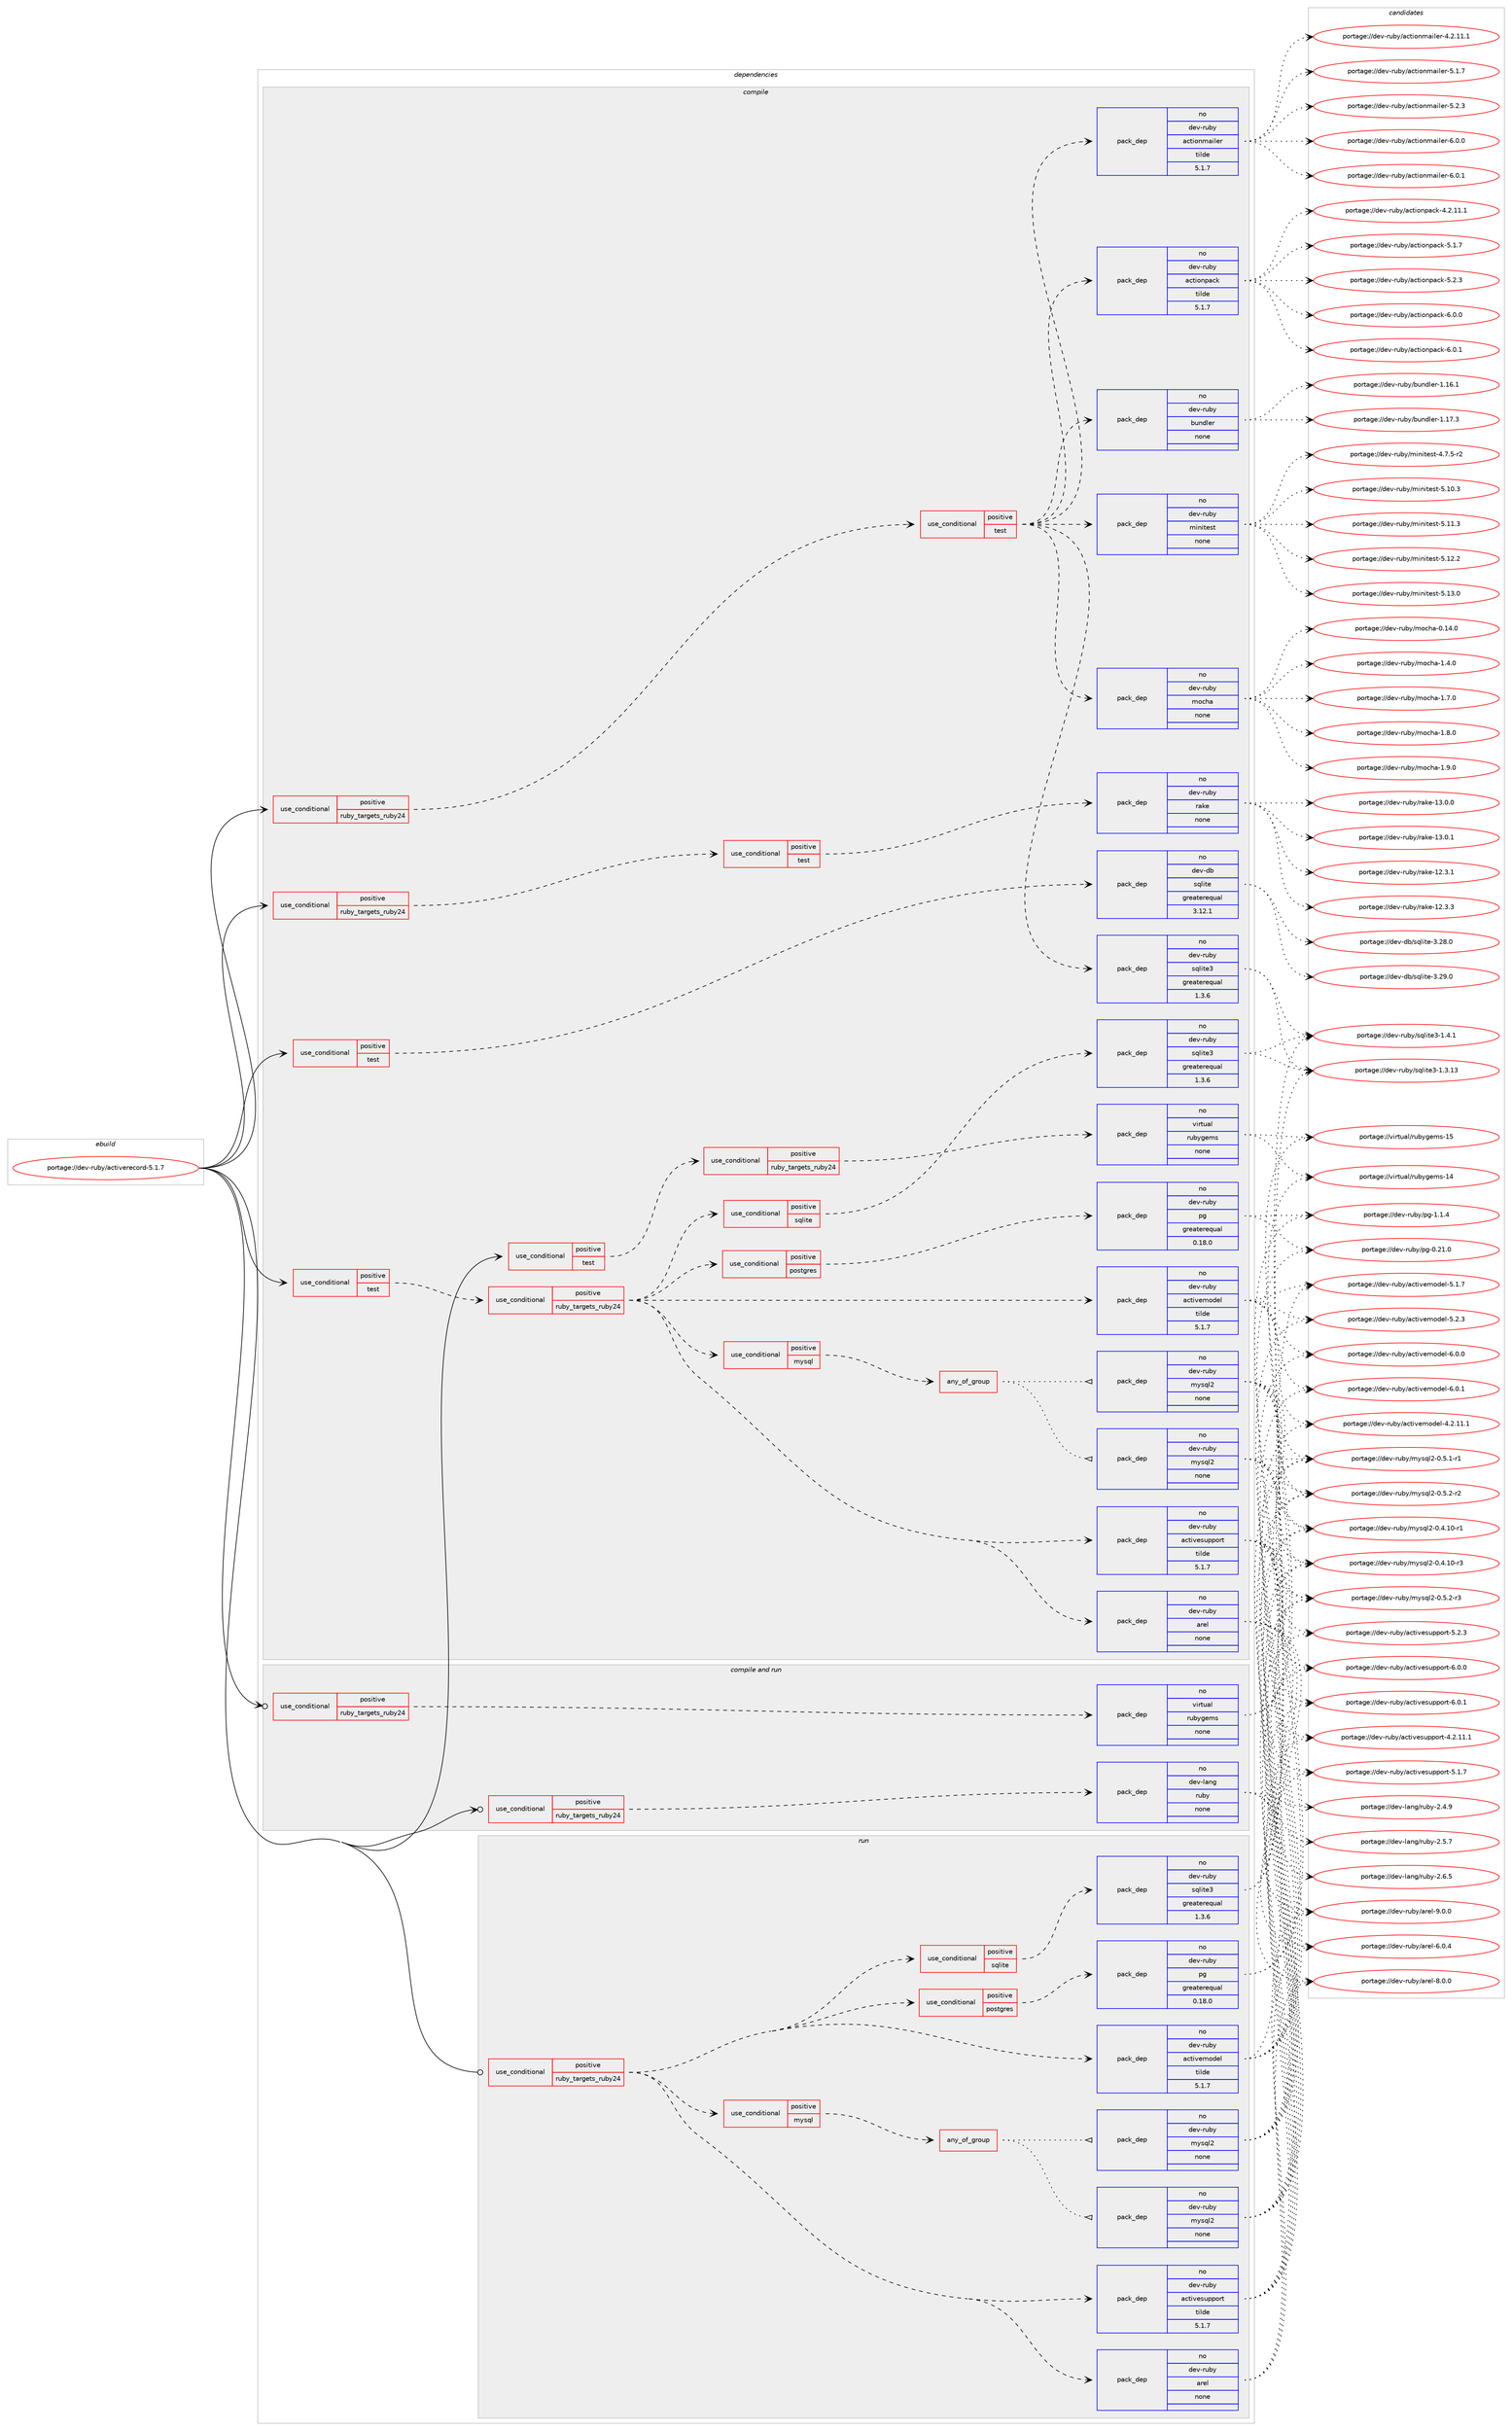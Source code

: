 digraph prolog {

# *************
# Graph options
# *************

newrank=true;
concentrate=true;
compound=true;
graph [rankdir=LR,fontname=Helvetica,fontsize=10,ranksep=1.5];#, ranksep=2.5, nodesep=0.2];
edge  [arrowhead=vee];
node  [fontname=Helvetica,fontsize=10];

# **********
# The ebuild
# **********

subgraph cluster_leftcol {
color=gray;
label=<<i>ebuild</i>>;
id [label="portage://dev-ruby/activerecord-5.1.7", color=red, width=4, href="../dev-ruby/activerecord-5.1.7.svg"];
}

# ****************
# The dependencies
# ****************

subgraph cluster_midcol {
color=gray;
label=<<i>dependencies</i>>;
subgraph cluster_compile {
fillcolor="#eeeeee";
style=filled;
label=<<i>compile</i>>;
subgraph cond46570 {
dependency210130 [label=<<TABLE BORDER="0" CELLBORDER="1" CELLSPACING="0" CELLPADDING="4"><TR><TD ROWSPAN="3" CELLPADDING="10">use_conditional</TD></TR><TR><TD>positive</TD></TR><TR><TD>ruby_targets_ruby24</TD></TR></TABLE>>, shape=none, color=red];
subgraph cond46571 {
dependency210131 [label=<<TABLE BORDER="0" CELLBORDER="1" CELLSPACING="0" CELLPADDING="4"><TR><TD ROWSPAN="3" CELLPADDING="10">use_conditional</TD></TR><TR><TD>positive</TD></TR><TR><TD>test</TD></TR></TABLE>>, shape=none, color=red];
subgraph pack160120 {
dependency210132 [label=<<TABLE BORDER="0" CELLBORDER="1" CELLSPACING="0" CELLPADDING="4" WIDTH="220"><TR><TD ROWSPAN="6" CELLPADDING="30">pack_dep</TD></TR><TR><TD WIDTH="110">no</TD></TR><TR><TD>dev-ruby</TD></TR><TR><TD>bundler</TD></TR><TR><TD>none</TD></TR><TR><TD></TD></TR></TABLE>>, shape=none, color=blue];
}
dependency210131:e -> dependency210132:w [weight=20,style="dashed",arrowhead="vee"];
subgraph pack160121 {
dependency210133 [label=<<TABLE BORDER="0" CELLBORDER="1" CELLSPACING="0" CELLPADDING="4" WIDTH="220"><TR><TD ROWSPAN="6" CELLPADDING="30">pack_dep</TD></TR><TR><TD WIDTH="110">no</TD></TR><TR><TD>dev-ruby</TD></TR><TR><TD>actionpack</TD></TR><TR><TD>tilde</TD></TR><TR><TD>5.1.7</TD></TR></TABLE>>, shape=none, color=blue];
}
dependency210131:e -> dependency210133:w [weight=20,style="dashed",arrowhead="vee"];
subgraph pack160122 {
dependency210134 [label=<<TABLE BORDER="0" CELLBORDER="1" CELLSPACING="0" CELLPADDING="4" WIDTH="220"><TR><TD ROWSPAN="6" CELLPADDING="30">pack_dep</TD></TR><TR><TD WIDTH="110">no</TD></TR><TR><TD>dev-ruby</TD></TR><TR><TD>actionmailer</TD></TR><TR><TD>tilde</TD></TR><TR><TD>5.1.7</TD></TR></TABLE>>, shape=none, color=blue];
}
dependency210131:e -> dependency210134:w [weight=20,style="dashed",arrowhead="vee"];
subgraph pack160123 {
dependency210135 [label=<<TABLE BORDER="0" CELLBORDER="1" CELLSPACING="0" CELLPADDING="4" WIDTH="220"><TR><TD ROWSPAN="6" CELLPADDING="30">pack_dep</TD></TR><TR><TD WIDTH="110">no</TD></TR><TR><TD>dev-ruby</TD></TR><TR><TD>sqlite3</TD></TR><TR><TD>greaterequal</TD></TR><TR><TD>1.3.6</TD></TR></TABLE>>, shape=none, color=blue];
}
dependency210131:e -> dependency210135:w [weight=20,style="dashed",arrowhead="vee"];
subgraph pack160124 {
dependency210136 [label=<<TABLE BORDER="0" CELLBORDER="1" CELLSPACING="0" CELLPADDING="4" WIDTH="220"><TR><TD ROWSPAN="6" CELLPADDING="30">pack_dep</TD></TR><TR><TD WIDTH="110">no</TD></TR><TR><TD>dev-ruby</TD></TR><TR><TD>mocha</TD></TR><TR><TD>none</TD></TR><TR><TD></TD></TR></TABLE>>, shape=none, color=blue];
}
dependency210131:e -> dependency210136:w [weight=20,style="dashed",arrowhead="vee"];
subgraph pack160125 {
dependency210137 [label=<<TABLE BORDER="0" CELLBORDER="1" CELLSPACING="0" CELLPADDING="4" WIDTH="220"><TR><TD ROWSPAN="6" CELLPADDING="30">pack_dep</TD></TR><TR><TD WIDTH="110">no</TD></TR><TR><TD>dev-ruby</TD></TR><TR><TD>minitest</TD></TR><TR><TD>none</TD></TR><TR><TD></TD></TR></TABLE>>, shape=none, color=blue];
}
dependency210131:e -> dependency210137:w [weight=20,style="dashed",arrowhead="vee"];
}
dependency210130:e -> dependency210131:w [weight=20,style="dashed",arrowhead="vee"];
}
id:e -> dependency210130:w [weight=20,style="solid",arrowhead="vee"];
subgraph cond46572 {
dependency210138 [label=<<TABLE BORDER="0" CELLBORDER="1" CELLSPACING="0" CELLPADDING="4"><TR><TD ROWSPAN="3" CELLPADDING="10">use_conditional</TD></TR><TR><TD>positive</TD></TR><TR><TD>ruby_targets_ruby24</TD></TR></TABLE>>, shape=none, color=red];
subgraph cond46573 {
dependency210139 [label=<<TABLE BORDER="0" CELLBORDER="1" CELLSPACING="0" CELLPADDING="4"><TR><TD ROWSPAN="3" CELLPADDING="10">use_conditional</TD></TR><TR><TD>positive</TD></TR><TR><TD>test</TD></TR></TABLE>>, shape=none, color=red];
subgraph pack160126 {
dependency210140 [label=<<TABLE BORDER="0" CELLBORDER="1" CELLSPACING="0" CELLPADDING="4" WIDTH="220"><TR><TD ROWSPAN="6" CELLPADDING="30">pack_dep</TD></TR><TR><TD WIDTH="110">no</TD></TR><TR><TD>dev-ruby</TD></TR><TR><TD>rake</TD></TR><TR><TD>none</TD></TR><TR><TD></TD></TR></TABLE>>, shape=none, color=blue];
}
dependency210139:e -> dependency210140:w [weight=20,style="dashed",arrowhead="vee"];
}
dependency210138:e -> dependency210139:w [weight=20,style="dashed",arrowhead="vee"];
}
id:e -> dependency210138:w [weight=20,style="solid",arrowhead="vee"];
subgraph cond46574 {
dependency210141 [label=<<TABLE BORDER="0" CELLBORDER="1" CELLSPACING="0" CELLPADDING="4"><TR><TD ROWSPAN="3" CELLPADDING="10">use_conditional</TD></TR><TR><TD>positive</TD></TR><TR><TD>test</TD></TR></TABLE>>, shape=none, color=red];
subgraph cond46575 {
dependency210142 [label=<<TABLE BORDER="0" CELLBORDER="1" CELLSPACING="0" CELLPADDING="4"><TR><TD ROWSPAN="3" CELLPADDING="10">use_conditional</TD></TR><TR><TD>positive</TD></TR><TR><TD>ruby_targets_ruby24</TD></TR></TABLE>>, shape=none, color=red];
subgraph pack160127 {
dependency210143 [label=<<TABLE BORDER="0" CELLBORDER="1" CELLSPACING="0" CELLPADDING="4" WIDTH="220"><TR><TD ROWSPAN="6" CELLPADDING="30">pack_dep</TD></TR><TR><TD WIDTH="110">no</TD></TR><TR><TD>dev-ruby</TD></TR><TR><TD>activesupport</TD></TR><TR><TD>tilde</TD></TR><TR><TD>5.1.7</TD></TR></TABLE>>, shape=none, color=blue];
}
dependency210142:e -> dependency210143:w [weight=20,style="dashed",arrowhead="vee"];
subgraph pack160128 {
dependency210144 [label=<<TABLE BORDER="0" CELLBORDER="1" CELLSPACING="0" CELLPADDING="4" WIDTH="220"><TR><TD ROWSPAN="6" CELLPADDING="30">pack_dep</TD></TR><TR><TD WIDTH="110">no</TD></TR><TR><TD>dev-ruby</TD></TR><TR><TD>activemodel</TD></TR><TR><TD>tilde</TD></TR><TR><TD>5.1.7</TD></TR></TABLE>>, shape=none, color=blue];
}
dependency210142:e -> dependency210144:w [weight=20,style="dashed",arrowhead="vee"];
subgraph pack160129 {
dependency210145 [label=<<TABLE BORDER="0" CELLBORDER="1" CELLSPACING="0" CELLPADDING="4" WIDTH="220"><TR><TD ROWSPAN="6" CELLPADDING="30">pack_dep</TD></TR><TR><TD WIDTH="110">no</TD></TR><TR><TD>dev-ruby</TD></TR><TR><TD>arel</TD></TR><TR><TD>none</TD></TR><TR><TD></TD></TR></TABLE>>, shape=none, color=blue];
}
dependency210142:e -> dependency210145:w [weight=20,style="dashed",arrowhead="vee"];
subgraph cond46576 {
dependency210146 [label=<<TABLE BORDER="0" CELLBORDER="1" CELLSPACING="0" CELLPADDING="4"><TR><TD ROWSPAN="3" CELLPADDING="10">use_conditional</TD></TR><TR><TD>positive</TD></TR><TR><TD>sqlite</TD></TR></TABLE>>, shape=none, color=red];
subgraph pack160130 {
dependency210147 [label=<<TABLE BORDER="0" CELLBORDER="1" CELLSPACING="0" CELLPADDING="4" WIDTH="220"><TR><TD ROWSPAN="6" CELLPADDING="30">pack_dep</TD></TR><TR><TD WIDTH="110">no</TD></TR><TR><TD>dev-ruby</TD></TR><TR><TD>sqlite3</TD></TR><TR><TD>greaterequal</TD></TR><TR><TD>1.3.6</TD></TR></TABLE>>, shape=none, color=blue];
}
dependency210146:e -> dependency210147:w [weight=20,style="dashed",arrowhead="vee"];
}
dependency210142:e -> dependency210146:w [weight=20,style="dashed",arrowhead="vee"];
subgraph cond46577 {
dependency210148 [label=<<TABLE BORDER="0" CELLBORDER="1" CELLSPACING="0" CELLPADDING="4"><TR><TD ROWSPAN="3" CELLPADDING="10">use_conditional</TD></TR><TR><TD>positive</TD></TR><TR><TD>mysql</TD></TR></TABLE>>, shape=none, color=red];
subgraph any3365 {
dependency210149 [label=<<TABLE BORDER="0" CELLBORDER="1" CELLSPACING="0" CELLPADDING="4"><TR><TD CELLPADDING="10">any_of_group</TD></TR></TABLE>>, shape=none, color=red];subgraph pack160131 {
dependency210150 [label=<<TABLE BORDER="0" CELLBORDER="1" CELLSPACING="0" CELLPADDING="4" WIDTH="220"><TR><TD ROWSPAN="6" CELLPADDING="30">pack_dep</TD></TR><TR><TD WIDTH="110">no</TD></TR><TR><TD>dev-ruby</TD></TR><TR><TD>mysql2</TD></TR><TR><TD>none</TD></TR><TR><TD></TD></TR></TABLE>>, shape=none, color=blue];
}
dependency210149:e -> dependency210150:w [weight=20,style="dotted",arrowhead="oinv"];
subgraph pack160132 {
dependency210151 [label=<<TABLE BORDER="0" CELLBORDER="1" CELLSPACING="0" CELLPADDING="4" WIDTH="220"><TR><TD ROWSPAN="6" CELLPADDING="30">pack_dep</TD></TR><TR><TD WIDTH="110">no</TD></TR><TR><TD>dev-ruby</TD></TR><TR><TD>mysql2</TD></TR><TR><TD>none</TD></TR><TR><TD></TD></TR></TABLE>>, shape=none, color=blue];
}
dependency210149:e -> dependency210151:w [weight=20,style="dotted",arrowhead="oinv"];
}
dependency210148:e -> dependency210149:w [weight=20,style="dashed",arrowhead="vee"];
}
dependency210142:e -> dependency210148:w [weight=20,style="dashed",arrowhead="vee"];
subgraph cond46578 {
dependency210152 [label=<<TABLE BORDER="0" CELLBORDER="1" CELLSPACING="0" CELLPADDING="4"><TR><TD ROWSPAN="3" CELLPADDING="10">use_conditional</TD></TR><TR><TD>positive</TD></TR><TR><TD>postgres</TD></TR></TABLE>>, shape=none, color=red];
subgraph pack160133 {
dependency210153 [label=<<TABLE BORDER="0" CELLBORDER="1" CELLSPACING="0" CELLPADDING="4" WIDTH="220"><TR><TD ROWSPAN="6" CELLPADDING="30">pack_dep</TD></TR><TR><TD WIDTH="110">no</TD></TR><TR><TD>dev-ruby</TD></TR><TR><TD>pg</TD></TR><TR><TD>greaterequal</TD></TR><TR><TD>0.18.0</TD></TR></TABLE>>, shape=none, color=blue];
}
dependency210152:e -> dependency210153:w [weight=20,style="dashed",arrowhead="vee"];
}
dependency210142:e -> dependency210152:w [weight=20,style="dashed",arrowhead="vee"];
}
dependency210141:e -> dependency210142:w [weight=20,style="dashed",arrowhead="vee"];
}
id:e -> dependency210141:w [weight=20,style="solid",arrowhead="vee"];
subgraph cond46579 {
dependency210154 [label=<<TABLE BORDER="0" CELLBORDER="1" CELLSPACING="0" CELLPADDING="4"><TR><TD ROWSPAN="3" CELLPADDING="10">use_conditional</TD></TR><TR><TD>positive</TD></TR><TR><TD>test</TD></TR></TABLE>>, shape=none, color=red];
subgraph cond46580 {
dependency210155 [label=<<TABLE BORDER="0" CELLBORDER="1" CELLSPACING="0" CELLPADDING="4"><TR><TD ROWSPAN="3" CELLPADDING="10">use_conditional</TD></TR><TR><TD>positive</TD></TR><TR><TD>ruby_targets_ruby24</TD></TR></TABLE>>, shape=none, color=red];
subgraph pack160134 {
dependency210156 [label=<<TABLE BORDER="0" CELLBORDER="1" CELLSPACING="0" CELLPADDING="4" WIDTH="220"><TR><TD ROWSPAN="6" CELLPADDING="30">pack_dep</TD></TR><TR><TD WIDTH="110">no</TD></TR><TR><TD>virtual</TD></TR><TR><TD>rubygems</TD></TR><TR><TD>none</TD></TR><TR><TD></TD></TR></TABLE>>, shape=none, color=blue];
}
dependency210155:e -> dependency210156:w [weight=20,style="dashed",arrowhead="vee"];
}
dependency210154:e -> dependency210155:w [weight=20,style="dashed",arrowhead="vee"];
}
id:e -> dependency210154:w [weight=20,style="solid",arrowhead="vee"];
subgraph cond46581 {
dependency210157 [label=<<TABLE BORDER="0" CELLBORDER="1" CELLSPACING="0" CELLPADDING="4"><TR><TD ROWSPAN="3" CELLPADDING="10">use_conditional</TD></TR><TR><TD>positive</TD></TR><TR><TD>test</TD></TR></TABLE>>, shape=none, color=red];
subgraph pack160135 {
dependency210158 [label=<<TABLE BORDER="0" CELLBORDER="1" CELLSPACING="0" CELLPADDING="4" WIDTH="220"><TR><TD ROWSPAN="6" CELLPADDING="30">pack_dep</TD></TR><TR><TD WIDTH="110">no</TD></TR><TR><TD>dev-db</TD></TR><TR><TD>sqlite</TD></TR><TR><TD>greaterequal</TD></TR><TR><TD>3.12.1</TD></TR></TABLE>>, shape=none, color=blue];
}
dependency210157:e -> dependency210158:w [weight=20,style="dashed",arrowhead="vee"];
}
id:e -> dependency210157:w [weight=20,style="solid",arrowhead="vee"];
}
subgraph cluster_compileandrun {
fillcolor="#eeeeee";
style=filled;
label=<<i>compile and run</i>>;
subgraph cond46582 {
dependency210159 [label=<<TABLE BORDER="0" CELLBORDER="1" CELLSPACING="0" CELLPADDING="4"><TR><TD ROWSPAN="3" CELLPADDING="10">use_conditional</TD></TR><TR><TD>positive</TD></TR><TR><TD>ruby_targets_ruby24</TD></TR></TABLE>>, shape=none, color=red];
subgraph pack160136 {
dependency210160 [label=<<TABLE BORDER="0" CELLBORDER="1" CELLSPACING="0" CELLPADDING="4" WIDTH="220"><TR><TD ROWSPAN="6" CELLPADDING="30">pack_dep</TD></TR><TR><TD WIDTH="110">no</TD></TR><TR><TD>dev-lang</TD></TR><TR><TD>ruby</TD></TR><TR><TD>none</TD></TR><TR><TD></TD></TR></TABLE>>, shape=none, color=blue];
}
dependency210159:e -> dependency210160:w [weight=20,style="dashed",arrowhead="vee"];
}
id:e -> dependency210159:w [weight=20,style="solid",arrowhead="odotvee"];
subgraph cond46583 {
dependency210161 [label=<<TABLE BORDER="0" CELLBORDER="1" CELLSPACING="0" CELLPADDING="4"><TR><TD ROWSPAN="3" CELLPADDING="10">use_conditional</TD></TR><TR><TD>positive</TD></TR><TR><TD>ruby_targets_ruby24</TD></TR></TABLE>>, shape=none, color=red];
subgraph pack160137 {
dependency210162 [label=<<TABLE BORDER="0" CELLBORDER="1" CELLSPACING="0" CELLPADDING="4" WIDTH="220"><TR><TD ROWSPAN="6" CELLPADDING="30">pack_dep</TD></TR><TR><TD WIDTH="110">no</TD></TR><TR><TD>virtual</TD></TR><TR><TD>rubygems</TD></TR><TR><TD>none</TD></TR><TR><TD></TD></TR></TABLE>>, shape=none, color=blue];
}
dependency210161:e -> dependency210162:w [weight=20,style="dashed",arrowhead="vee"];
}
id:e -> dependency210161:w [weight=20,style="solid",arrowhead="odotvee"];
}
subgraph cluster_run {
fillcolor="#eeeeee";
style=filled;
label=<<i>run</i>>;
subgraph cond46584 {
dependency210163 [label=<<TABLE BORDER="0" CELLBORDER="1" CELLSPACING="0" CELLPADDING="4"><TR><TD ROWSPAN="3" CELLPADDING="10">use_conditional</TD></TR><TR><TD>positive</TD></TR><TR><TD>ruby_targets_ruby24</TD></TR></TABLE>>, shape=none, color=red];
subgraph pack160138 {
dependency210164 [label=<<TABLE BORDER="0" CELLBORDER="1" CELLSPACING="0" CELLPADDING="4" WIDTH="220"><TR><TD ROWSPAN="6" CELLPADDING="30">pack_dep</TD></TR><TR><TD WIDTH="110">no</TD></TR><TR><TD>dev-ruby</TD></TR><TR><TD>activesupport</TD></TR><TR><TD>tilde</TD></TR><TR><TD>5.1.7</TD></TR></TABLE>>, shape=none, color=blue];
}
dependency210163:e -> dependency210164:w [weight=20,style="dashed",arrowhead="vee"];
subgraph pack160139 {
dependency210165 [label=<<TABLE BORDER="0" CELLBORDER="1" CELLSPACING="0" CELLPADDING="4" WIDTH="220"><TR><TD ROWSPAN="6" CELLPADDING="30">pack_dep</TD></TR><TR><TD WIDTH="110">no</TD></TR><TR><TD>dev-ruby</TD></TR><TR><TD>activemodel</TD></TR><TR><TD>tilde</TD></TR><TR><TD>5.1.7</TD></TR></TABLE>>, shape=none, color=blue];
}
dependency210163:e -> dependency210165:w [weight=20,style="dashed",arrowhead="vee"];
subgraph pack160140 {
dependency210166 [label=<<TABLE BORDER="0" CELLBORDER="1" CELLSPACING="0" CELLPADDING="4" WIDTH="220"><TR><TD ROWSPAN="6" CELLPADDING="30">pack_dep</TD></TR><TR><TD WIDTH="110">no</TD></TR><TR><TD>dev-ruby</TD></TR><TR><TD>arel</TD></TR><TR><TD>none</TD></TR><TR><TD></TD></TR></TABLE>>, shape=none, color=blue];
}
dependency210163:e -> dependency210166:w [weight=20,style="dashed",arrowhead="vee"];
subgraph cond46585 {
dependency210167 [label=<<TABLE BORDER="0" CELLBORDER="1" CELLSPACING="0" CELLPADDING="4"><TR><TD ROWSPAN="3" CELLPADDING="10">use_conditional</TD></TR><TR><TD>positive</TD></TR><TR><TD>sqlite</TD></TR></TABLE>>, shape=none, color=red];
subgraph pack160141 {
dependency210168 [label=<<TABLE BORDER="0" CELLBORDER="1" CELLSPACING="0" CELLPADDING="4" WIDTH="220"><TR><TD ROWSPAN="6" CELLPADDING="30">pack_dep</TD></TR><TR><TD WIDTH="110">no</TD></TR><TR><TD>dev-ruby</TD></TR><TR><TD>sqlite3</TD></TR><TR><TD>greaterequal</TD></TR><TR><TD>1.3.6</TD></TR></TABLE>>, shape=none, color=blue];
}
dependency210167:e -> dependency210168:w [weight=20,style="dashed",arrowhead="vee"];
}
dependency210163:e -> dependency210167:w [weight=20,style="dashed",arrowhead="vee"];
subgraph cond46586 {
dependency210169 [label=<<TABLE BORDER="0" CELLBORDER="1" CELLSPACING="0" CELLPADDING="4"><TR><TD ROWSPAN="3" CELLPADDING="10">use_conditional</TD></TR><TR><TD>positive</TD></TR><TR><TD>mysql</TD></TR></TABLE>>, shape=none, color=red];
subgraph any3366 {
dependency210170 [label=<<TABLE BORDER="0" CELLBORDER="1" CELLSPACING="0" CELLPADDING="4"><TR><TD CELLPADDING="10">any_of_group</TD></TR></TABLE>>, shape=none, color=red];subgraph pack160142 {
dependency210171 [label=<<TABLE BORDER="0" CELLBORDER="1" CELLSPACING="0" CELLPADDING="4" WIDTH="220"><TR><TD ROWSPAN="6" CELLPADDING="30">pack_dep</TD></TR><TR><TD WIDTH="110">no</TD></TR><TR><TD>dev-ruby</TD></TR><TR><TD>mysql2</TD></TR><TR><TD>none</TD></TR><TR><TD></TD></TR></TABLE>>, shape=none, color=blue];
}
dependency210170:e -> dependency210171:w [weight=20,style="dotted",arrowhead="oinv"];
subgraph pack160143 {
dependency210172 [label=<<TABLE BORDER="0" CELLBORDER="1" CELLSPACING="0" CELLPADDING="4" WIDTH="220"><TR><TD ROWSPAN="6" CELLPADDING="30">pack_dep</TD></TR><TR><TD WIDTH="110">no</TD></TR><TR><TD>dev-ruby</TD></TR><TR><TD>mysql2</TD></TR><TR><TD>none</TD></TR><TR><TD></TD></TR></TABLE>>, shape=none, color=blue];
}
dependency210170:e -> dependency210172:w [weight=20,style="dotted",arrowhead="oinv"];
}
dependency210169:e -> dependency210170:w [weight=20,style="dashed",arrowhead="vee"];
}
dependency210163:e -> dependency210169:w [weight=20,style="dashed",arrowhead="vee"];
subgraph cond46587 {
dependency210173 [label=<<TABLE BORDER="0" CELLBORDER="1" CELLSPACING="0" CELLPADDING="4"><TR><TD ROWSPAN="3" CELLPADDING="10">use_conditional</TD></TR><TR><TD>positive</TD></TR><TR><TD>postgres</TD></TR></TABLE>>, shape=none, color=red];
subgraph pack160144 {
dependency210174 [label=<<TABLE BORDER="0" CELLBORDER="1" CELLSPACING="0" CELLPADDING="4" WIDTH="220"><TR><TD ROWSPAN="6" CELLPADDING="30">pack_dep</TD></TR><TR><TD WIDTH="110">no</TD></TR><TR><TD>dev-ruby</TD></TR><TR><TD>pg</TD></TR><TR><TD>greaterequal</TD></TR><TR><TD>0.18.0</TD></TR></TABLE>>, shape=none, color=blue];
}
dependency210173:e -> dependency210174:w [weight=20,style="dashed",arrowhead="vee"];
}
dependency210163:e -> dependency210173:w [weight=20,style="dashed",arrowhead="vee"];
}
id:e -> dependency210163:w [weight=20,style="solid",arrowhead="odot"];
}
}

# **************
# The candidates
# **************

subgraph cluster_choices {
rank=same;
color=gray;
label=<<i>candidates</i>>;

subgraph choice160120 {
color=black;
nodesep=1;
choiceportage1001011184511411798121479811711010010810111445494649544649 [label="portage://dev-ruby/bundler-1.16.1", color=red, width=4,href="../dev-ruby/bundler-1.16.1.svg"];
choiceportage1001011184511411798121479811711010010810111445494649554651 [label="portage://dev-ruby/bundler-1.17.3", color=red, width=4,href="../dev-ruby/bundler-1.17.3.svg"];
dependency210132:e -> choiceportage1001011184511411798121479811711010010810111445494649544649:w [style=dotted,weight="100"];
dependency210132:e -> choiceportage1001011184511411798121479811711010010810111445494649554651:w [style=dotted,weight="100"];
}
subgraph choice160121 {
color=black;
nodesep=1;
choiceportage10010111845114117981214797991161051111101129799107455246504649494649 [label="portage://dev-ruby/actionpack-4.2.11.1", color=red, width=4,href="../dev-ruby/actionpack-4.2.11.1.svg"];
choiceportage10010111845114117981214797991161051111101129799107455346494655 [label="portage://dev-ruby/actionpack-5.1.7", color=red, width=4,href="../dev-ruby/actionpack-5.1.7.svg"];
choiceportage10010111845114117981214797991161051111101129799107455346504651 [label="portage://dev-ruby/actionpack-5.2.3", color=red, width=4,href="../dev-ruby/actionpack-5.2.3.svg"];
choiceportage10010111845114117981214797991161051111101129799107455446484648 [label="portage://dev-ruby/actionpack-6.0.0", color=red, width=4,href="../dev-ruby/actionpack-6.0.0.svg"];
choiceportage10010111845114117981214797991161051111101129799107455446484649 [label="portage://dev-ruby/actionpack-6.0.1", color=red, width=4,href="../dev-ruby/actionpack-6.0.1.svg"];
dependency210133:e -> choiceportage10010111845114117981214797991161051111101129799107455246504649494649:w [style=dotted,weight="100"];
dependency210133:e -> choiceportage10010111845114117981214797991161051111101129799107455346494655:w [style=dotted,weight="100"];
dependency210133:e -> choiceportage10010111845114117981214797991161051111101129799107455346504651:w [style=dotted,weight="100"];
dependency210133:e -> choiceportage10010111845114117981214797991161051111101129799107455446484648:w [style=dotted,weight="100"];
dependency210133:e -> choiceportage10010111845114117981214797991161051111101129799107455446484649:w [style=dotted,weight="100"];
}
subgraph choice160122 {
color=black;
nodesep=1;
choiceportage100101118451141179812147979911610511111010997105108101114455246504649494649 [label="portage://dev-ruby/actionmailer-4.2.11.1", color=red, width=4,href="../dev-ruby/actionmailer-4.2.11.1.svg"];
choiceportage100101118451141179812147979911610511111010997105108101114455346494655 [label="portage://dev-ruby/actionmailer-5.1.7", color=red, width=4,href="../dev-ruby/actionmailer-5.1.7.svg"];
choiceportage100101118451141179812147979911610511111010997105108101114455346504651 [label="portage://dev-ruby/actionmailer-5.2.3", color=red, width=4,href="../dev-ruby/actionmailer-5.2.3.svg"];
choiceportage100101118451141179812147979911610511111010997105108101114455446484648 [label="portage://dev-ruby/actionmailer-6.0.0", color=red, width=4,href="../dev-ruby/actionmailer-6.0.0.svg"];
choiceportage100101118451141179812147979911610511111010997105108101114455446484649 [label="portage://dev-ruby/actionmailer-6.0.1", color=red, width=4,href="../dev-ruby/actionmailer-6.0.1.svg"];
dependency210134:e -> choiceportage100101118451141179812147979911610511111010997105108101114455246504649494649:w [style=dotted,weight="100"];
dependency210134:e -> choiceportage100101118451141179812147979911610511111010997105108101114455346494655:w [style=dotted,weight="100"];
dependency210134:e -> choiceportage100101118451141179812147979911610511111010997105108101114455346504651:w [style=dotted,weight="100"];
dependency210134:e -> choiceportage100101118451141179812147979911610511111010997105108101114455446484648:w [style=dotted,weight="100"];
dependency210134:e -> choiceportage100101118451141179812147979911610511111010997105108101114455446484649:w [style=dotted,weight="100"];
}
subgraph choice160123 {
color=black;
nodesep=1;
choiceportage1001011184511411798121471151131081051161015145494651464951 [label="portage://dev-ruby/sqlite3-1.3.13", color=red, width=4,href="../dev-ruby/sqlite3-1.3.13.svg"];
choiceportage10010111845114117981214711511310810511610151454946524649 [label="portage://dev-ruby/sqlite3-1.4.1", color=red, width=4,href="../dev-ruby/sqlite3-1.4.1.svg"];
dependency210135:e -> choiceportage1001011184511411798121471151131081051161015145494651464951:w [style=dotted,weight="100"];
dependency210135:e -> choiceportage10010111845114117981214711511310810511610151454946524649:w [style=dotted,weight="100"];
}
subgraph choice160124 {
color=black;
nodesep=1;
choiceportage100101118451141179812147109111991049745484649524648 [label="portage://dev-ruby/mocha-0.14.0", color=red, width=4,href="../dev-ruby/mocha-0.14.0.svg"];
choiceportage1001011184511411798121471091119910497454946524648 [label="portage://dev-ruby/mocha-1.4.0", color=red, width=4,href="../dev-ruby/mocha-1.4.0.svg"];
choiceportage1001011184511411798121471091119910497454946554648 [label="portage://dev-ruby/mocha-1.7.0", color=red, width=4,href="../dev-ruby/mocha-1.7.0.svg"];
choiceportage1001011184511411798121471091119910497454946564648 [label="portage://dev-ruby/mocha-1.8.0", color=red, width=4,href="../dev-ruby/mocha-1.8.0.svg"];
choiceportage1001011184511411798121471091119910497454946574648 [label="portage://dev-ruby/mocha-1.9.0", color=red, width=4,href="../dev-ruby/mocha-1.9.0.svg"];
dependency210136:e -> choiceportage100101118451141179812147109111991049745484649524648:w [style=dotted,weight="100"];
dependency210136:e -> choiceportage1001011184511411798121471091119910497454946524648:w [style=dotted,weight="100"];
dependency210136:e -> choiceportage1001011184511411798121471091119910497454946554648:w [style=dotted,weight="100"];
dependency210136:e -> choiceportage1001011184511411798121471091119910497454946564648:w [style=dotted,weight="100"];
dependency210136:e -> choiceportage1001011184511411798121471091119910497454946574648:w [style=dotted,weight="100"];
}
subgraph choice160125 {
color=black;
nodesep=1;
choiceportage1001011184511411798121471091051101051161011151164552465546534511450 [label="portage://dev-ruby/minitest-4.7.5-r2", color=red, width=4,href="../dev-ruby/minitest-4.7.5-r2.svg"];
choiceportage10010111845114117981214710910511010511610111511645534649484651 [label="portage://dev-ruby/minitest-5.10.3", color=red, width=4,href="../dev-ruby/minitest-5.10.3.svg"];
choiceportage10010111845114117981214710910511010511610111511645534649494651 [label="portage://dev-ruby/minitest-5.11.3", color=red, width=4,href="../dev-ruby/minitest-5.11.3.svg"];
choiceportage10010111845114117981214710910511010511610111511645534649504650 [label="portage://dev-ruby/minitest-5.12.2", color=red, width=4,href="../dev-ruby/minitest-5.12.2.svg"];
choiceportage10010111845114117981214710910511010511610111511645534649514648 [label="portage://dev-ruby/minitest-5.13.0", color=red, width=4,href="../dev-ruby/minitest-5.13.0.svg"];
dependency210137:e -> choiceportage1001011184511411798121471091051101051161011151164552465546534511450:w [style=dotted,weight="100"];
dependency210137:e -> choiceportage10010111845114117981214710910511010511610111511645534649484651:w [style=dotted,weight="100"];
dependency210137:e -> choiceportage10010111845114117981214710910511010511610111511645534649494651:w [style=dotted,weight="100"];
dependency210137:e -> choiceportage10010111845114117981214710910511010511610111511645534649504650:w [style=dotted,weight="100"];
dependency210137:e -> choiceportage10010111845114117981214710910511010511610111511645534649514648:w [style=dotted,weight="100"];
}
subgraph choice160126 {
color=black;
nodesep=1;
choiceportage1001011184511411798121471149710710145495046514649 [label="portage://dev-ruby/rake-12.3.1", color=red, width=4,href="../dev-ruby/rake-12.3.1.svg"];
choiceportage1001011184511411798121471149710710145495046514651 [label="portage://dev-ruby/rake-12.3.3", color=red, width=4,href="../dev-ruby/rake-12.3.3.svg"];
choiceportage1001011184511411798121471149710710145495146484648 [label="portage://dev-ruby/rake-13.0.0", color=red, width=4,href="../dev-ruby/rake-13.0.0.svg"];
choiceportage1001011184511411798121471149710710145495146484649 [label="portage://dev-ruby/rake-13.0.1", color=red, width=4,href="../dev-ruby/rake-13.0.1.svg"];
dependency210140:e -> choiceportage1001011184511411798121471149710710145495046514649:w [style=dotted,weight="100"];
dependency210140:e -> choiceportage1001011184511411798121471149710710145495046514651:w [style=dotted,weight="100"];
dependency210140:e -> choiceportage1001011184511411798121471149710710145495146484648:w [style=dotted,weight="100"];
dependency210140:e -> choiceportage1001011184511411798121471149710710145495146484649:w [style=dotted,weight="100"];
}
subgraph choice160127 {
color=black;
nodesep=1;
choiceportage1001011184511411798121479799116105118101115117112112111114116455246504649494649 [label="portage://dev-ruby/activesupport-4.2.11.1", color=red, width=4,href="../dev-ruby/activesupport-4.2.11.1.svg"];
choiceportage1001011184511411798121479799116105118101115117112112111114116455346494655 [label="portage://dev-ruby/activesupport-5.1.7", color=red, width=4,href="../dev-ruby/activesupport-5.1.7.svg"];
choiceportage1001011184511411798121479799116105118101115117112112111114116455346504651 [label="portage://dev-ruby/activesupport-5.2.3", color=red, width=4,href="../dev-ruby/activesupport-5.2.3.svg"];
choiceportage1001011184511411798121479799116105118101115117112112111114116455446484648 [label="portage://dev-ruby/activesupport-6.0.0", color=red, width=4,href="../dev-ruby/activesupport-6.0.0.svg"];
choiceportage1001011184511411798121479799116105118101115117112112111114116455446484649 [label="portage://dev-ruby/activesupport-6.0.1", color=red, width=4,href="../dev-ruby/activesupport-6.0.1.svg"];
dependency210143:e -> choiceportage1001011184511411798121479799116105118101115117112112111114116455246504649494649:w [style=dotted,weight="100"];
dependency210143:e -> choiceportage1001011184511411798121479799116105118101115117112112111114116455346494655:w [style=dotted,weight="100"];
dependency210143:e -> choiceportage1001011184511411798121479799116105118101115117112112111114116455346504651:w [style=dotted,weight="100"];
dependency210143:e -> choiceportage1001011184511411798121479799116105118101115117112112111114116455446484648:w [style=dotted,weight="100"];
dependency210143:e -> choiceportage1001011184511411798121479799116105118101115117112112111114116455446484649:w [style=dotted,weight="100"];
}
subgraph choice160128 {
color=black;
nodesep=1;
choiceportage1001011184511411798121479799116105118101109111100101108455246504649494649 [label="portage://dev-ruby/activemodel-4.2.11.1", color=red, width=4,href="../dev-ruby/activemodel-4.2.11.1.svg"];
choiceportage1001011184511411798121479799116105118101109111100101108455346494655 [label="portage://dev-ruby/activemodel-5.1.7", color=red, width=4,href="../dev-ruby/activemodel-5.1.7.svg"];
choiceportage1001011184511411798121479799116105118101109111100101108455346504651 [label="portage://dev-ruby/activemodel-5.2.3", color=red, width=4,href="../dev-ruby/activemodel-5.2.3.svg"];
choiceportage1001011184511411798121479799116105118101109111100101108455446484648 [label="portage://dev-ruby/activemodel-6.0.0", color=red, width=4,href="../dev-ruby/activemodel-6.0.0.svg"];
choiceportage1001011184511411798121479799116105118101109111100101108455446484649 [label="portage://dev-ruby/activemodel-6.0.1", color=red, width=4,href="../dev-ruby/activemodel-6.0.1.svg"];
dependency210144:e -> choiceportage1001011184511411798121479799116105118101109111100101108455246504649494649:w [style=dotted,weight="100"];
dependency210144:e -> choiceportage1001011184511411798121479799116105118101109111100101108455346494655:w [style=dotted,weight="100"];
dependency210144:e -> choiceportage1001011184511411798121479799116105118101109111100101108455346504651:w [style=dotted,weight="100"];
dependency210144:e -> choiceportage1001011184511411798121479799116105118101109111100101108455446484648:w [style=dotted,weight="100"];
dependency210144:e -> choiceportage1001011184511411798121479799116105118101109111100101108455446484649:w [style=dotted,weight="100"];
}
subgraph choice160129 {
color=black;
nodesep=1;
choiceportage10010111845114117981214797114101108455446484652 [label="portage://dev-ruby/arel-6.0.4", color=red, width=4,href="../dev-ruby/arel-6.0.4.svg"];
choiceportage10010111845114117981214797114101108455646484648 [label="portage://dev-ruby/arel-8.0.0", color=red, width=4,href="../dev-ruby/arel-8.0.0.svg"];
choiceportage10010111845114117981214797114101108455746484648 [label="portage://dev-ruby/arel-9.0.0", color=red, width=4,href="../dev-ruby/arel-9.0.0.svg"];
dependency210145:e -> choiceportage10010111845114117981214797114101108455446484652:w [style=dotted,weight="100"];
dependency210145:e -> choiceportage10010111845114117981214797114101108455646484648:w [style=dotted,weight="100"];
dependency210145:e -> choiceportage10010111845114117981214797114101108455746484648:w [style=dotted,weight="100"];
}
subgraph choice160130 {
color=black;
nodesep=1;
choiceportage1001011184511411798121471151131081051161015145494651464951 [label="portage://dev-ruby/sqlite3-1.3.13", color=red, width=4,href="../dev-ruby/sqlite3-1.3.13.svg"];
choiceportage10010111845114117981214711511310810511610151454946524649 [label="portage://dev-ruby/sqlite3-1.4.1", color=red, width=4,href="../dev-ruby/sqlite3-1.4.1.svg"];
dependency210147:e -> choiceportage1001011184511411798121471151131081051161015145494651464951:w [style=dotted,weight="100"];
dependency210147:e -> choiceportage10010111845114117981214711511310810511610151454946524649:w [style=dotted,weight="100"];
}
subgraph choice160131 {
color=black;
nodesep=1;
choiceportage10010111845114117981214710912111511310850454846524649484511449 [label="portage://dev-ruby/mysql2-0.4.10-r1", color=red, width=4,href="../dev-ruby/mysql2-0.4.10-r1.svg"];
choiceportage10010111845114117981214710912111511310850454846524649484511451 [label="portage://dev-ruby/mysql2-0.4.10-r3", color=red, width=4,href="../dev-ruby/mysql2-0.4.10-r3.svg"];
choiceportage100101118451141179812147109121115113108504548465346494511449 [label="portage://dev-ruby/mysql2-0.5.1-r1", color=red, width=4,href="../dev-ruby/mysql2-0.5.1-r1.svg"];
choiceportage100101118451141179812147109121115113108504548465346504511450 [label="portage://dev-ruby/mysql2-0.5.2-r2", color=red, width=4,href="../dev-ruby/mysql2-0.5.2-r2.svg"];
choiceportage100101118451141179812147109121115113108504548465346504511451 [label="portage://dev-ruby/mysql2-0.5.2-r3", color=red, width=4,href="../dev-ruby/mysql2-0.5.2-r3.svg"];
dependency210150:e -> choiceportage10010111845114117981214710912111511310850454846524649484511449:w [style=dotted,weight="100"];
dependency210150:e -> choiceportage10010111845114117981214710912111511310850454846524649484511451:w [style=dotted,weight="100"];
dependency210150:e -> choiceportage100101118451141179812147109121115113108504548465346494511449:w [style=dotted,weight="100"];
dependency210150:e -> choiceportage100101118451141179812147109121115113108504548465346504511450:w [style=dotted,weight="100"];
dependency210150:e -> choiceportage100101118451141179812147109121115113108504548465346504511451:w [style=dotted,weight="100"];
}
subgraph choice160132 {
color=black;
nodesep=1;
choiceportage10010111845114117981214710912111511310850454846524649484511449 [label="portage://dev-ruby/mysql2-0.4.10-r1", color=red, width=4,href="../dev-ruby/mysql2-0.4.10-r1.svg"];
choiceportage10010111845114117981214710912111511310850454846524649484511451 [label="portage://dev-ruby/mysql2-0.4.10-r3", color=red, width=4,href="../dev-ruby/mysql2-0.4.10-r3.svg"];
choiceportage100101118451141179812147109121115113108504548465346494511449 [label="portage://dev-ruby/mysql2-0.5.1-r1", color=red, width=4,href="../dev-ruby/mysql2-0.5.1-r1.svg"];
choiceportage100101118451141179812147109121115113108504548465346504511450 [label="portage://dev-ruby/mysql2-0.5.2-r2", color=red, width=4,href="../dev-ruby/mysql2-0.5.2-r2.svg"];
choiceportage100101118451141179812147109121115113108504548465346504511451 [label="portage://dev-ruby/mysql2-0.5.2-r3", color=red, width=4,href="../dev-ruby/mysql2-0.5.2-r3.svg"];
dependency210151:e -> choiceportage10010111845114117981214710912111511310850454846524649484511449:w [style=dotted,weight="100"];
dependency210151:e -> choiceportage10010111845114117981214710912111511310850454846524649484511451:w [style=dotted,weight="100"];
dependency210151:e -> choiceportage100101118451141179812147109121115113108504548465346494511449:w [style=dotted,weight="100"];
dependency210151:e -> choiceportage100101118451141179812147109121115113108504548465346504511450:w [style=dotted,weight="100"];
dependency210151:e -> choiceportage100101118451141179812147109121115113108504548465346504511451:w [style=dotted,weight="100"];
}
subgraph choice160133 {
color=black;
nodesep=1;
choiceportage10010111845114117981214711210345484650494648 [label="portage://dev-ruby/pg-0.21.0", color=red, width=4,href="../dev-ruby/pg-0.21.0.svg"];
choiceportage100101118451141179812147112103454946494652 [label="portage://dev-ruby/pg-1.1.4", color=red, width=4,href="../dev-ruby/pg-1.1.4.svg"];
dependency210153:e -> choiceportage10010111845114117981214711210345484650494648:w [style=dotted,weight="100"];
dependency210153:e -> choiceportage100101118451141179812147112103454946494652:w [style=dotted,weight="100"];
}
subgraph choice160134 {
color=black;
nodesep=1;
choiceportage118105114116117971084711411798121103101109115454952 [label="portage://virtual/rubygems-14", color=red, width=4,href="../virtual/rubygems-14.svg"];
choiceportage118105114116117971084711411798121103101109115454953 [label="portage://virtual/rubygems-15", color=red, width=4,href="../virtual/rubygems-15.svg"];
dependency210156:e -> choiceportage118105114116117971084711411798121103101109115454952:w [style=dotted,weight="100"];
dependency210156:e -> choiceportage118105114116117971084711411798121103101109115454953:w [style=dotted,weight="100"];
}
subgraph choice160135 {
color=black;
nodesep=1;
choiceportage10010111845100984711511310810511610145514650564648 [label="portage://dev-db/sqlite-3.28.0", color=red, width=4,href="../dev-db/sqlite-3.28.0.svg"];
choiceportage10010111845100984711511310810511610145514650574648 [label="portage://dev-db/sqlite-3.29.0", color=red, width=4,href="../dev-db/sqlite-3.29.0.svg"];
dependency210158:e -> choiceportage10010111845100984711511310810511610145514650564648:w [style=dotted,weight="100"];
dependency210158:e -> choiceportage10010111845100984711511310810511610145514650574648:w [style=dotted,weight="100"];
}
subgraph choice160136 {
color=black;
nodesep=1;
choiceportage10010111845108971101034711411798121455046524657 [label="portage://dev-lang/ruby-2.4.9", color=red, width=4,href="../dev-lang/ruby-2.4.9.svg"];
choiceportage10010111845108971101034711411798121455046534655 [label="portage://dev-lang/ruby-2.5.7", color=red, width=4,href="../dev-lang/ruby-2.5.7.svg"];
choiceportage10010111845108971101034711411798121455046544653 [label="portage://dev-lang/ruby-2.6.5", color=red, width=4,href="../dev-lang/ruby-2.6.5.svg"];
dependency210160:e -> choiceportage10010111845108971101034711411798121455046524657:w [style=dotted,weight="100"];
dependency210160:e -> choiceportage10010111845108971101034711411798121455046534655:w [style=dotted,weight="100"];
dependency210160:e -> choiceportage10010111845108971101034711411798121455046544653:w [style=dotted,weight="100"];
}
subgraph choice160137 {
color=black;
nodesep=1;
choiceportage118105114116117971084711411798121103101109115454952 [label="portage://virtual/rubygems-14", color=red, width=4,href="../virtual/rubygems-14.svg"];
choiceportage118105114116117971084711411798121103101109115454953 [label="portage://virtual/rubygems-15", color=red, width=4,href="../virtual/rubygems-15.svg"];
dependency210162:e -> choiceportage118105114116117971084711411798121103101109115454952:w [style=dotted,weight="100"];
dependency210162:e -> choiceportage118105114116117971084711411798121103101109115454953:w [style=dotted,weight="100"];
}
subgraph choice160138 {
color=black;
nodesep=1;
choiceportage1001011184511411798121479799116105118101115117112112111114116455246504649494649 [label="portage://dev-ruby/activesupport-4.2.11.1", color=red, width=4,href="../dev-ruby/activesupport-4.2.11.1.svg"];
choiceportage1001011184511411798121479799116105118101115117112112111114116455346494655 [label="portage://dev-ruby/activesupport-5.1.7", color=red, width=4,href="../dev-ruby/activesupport-5.1.7.svg"];
choiceportage1001011184511411798121479799116105118101115117112112111114116455346504651 [label="portage://dev-ruby/activesupport-5.2.3", color=red, width=4,href="../dev-ruby/activesupport-5.2.3.svg"];
choiceportage1001011184511411798121479799116105118101115117112112111114116455446484648 [label="portage://dev-ruby/activesupport-6.0.0", color=red, width=4,href="../dev-ruby/activesupport-6.0.0.svg"];
choiceportage1001011184511411798121479799116105118101115117112112111114116455446484649 [label="portage://dev-ruby/activesupport-6.0.1", color=red, width=4,href="../dev-ruby/activesupport-6.0.1.svg"];
dependency210164:e -> choiceportage1001011184511411798121479799116105118101115117112112111114116455246504649494649:w [style=dotted,weight="100"];
dependency210164:e -> choiceportage1001011184511411798121479799116105118101115117112112111114116455346494655:w [style=dotted,weight="100"];
dependency210164:e -> choiceportage1001011184511411798121479799116105118101115117112112111114116455346504651:w [style=dotted,weight="100"];
dependency210164:e -> choiceportage1001011184511411798121479799116105118101115117112112111114116455446484648:w [style=dotted,weight="100"];
dependency210164:e -> choiceportage1001011184511411798121479799116105118101115117112112111114116455446484649:w [style=dotted,weight="100"];
}
subgraph choice160139 {
color=black;
nodesep=1;
choiceportage1001011184511411798121479799116105118101109111100101108455246504649494649 [label="portage://dev-ruby/activemodel-4.2.11.1", color=red, width=4,href="../dev-ruby/activemodel-4.2.11.1.svg"];
choiceportage1001011184511411798121479799116105118101109111100101108455346494655 [label="portage://dev-ruby/activemodel-5.1.7", color=red, width=4,href="../dev-ruby/activemodel-5.1.7.svg"];
choiceportage1001011184511411798121479799116105118101109111100101108455346504651 [label="portage://dev-ruby/activemodel-5.2.3", color=red, width=4,href="../dev-ruby/activemodel-5.2.3.svg"];
choiceportage1001011184511411798121479799116105118101109111100101108455446484648 [label="portage://dev-ruby/activemodel-6.0.0", color=red, width=4,href="../dev-ruby/activemodel-6.0.0.svg"];
choiceportage1001011184511411798121479799116105118101109111100101108455446484649 [label="portage://dev-ruby/activemodel-6.0.1", color=red, width=4,href="../dev-ruby/activemodel-6.0.1.svg"];
dependency210165:e -> choiceportage1001011184511411798121479799116105118101109111100101108455246504649494649:w [style=dotted,weight="100"];
dependency210165:e -> choiceportage1001011184511411798121479799116105118101109111100101108455346494655:w [style=dotted,weight="100"];
dependency210165:e -> choiceportage1001011184511411798121479799116105118101109111100101108455346504651:w [style=dotted,weight="100"];
dependency210165:e -> choiceportage1001011184511411798121479799116105118101109111100101108455446484648:w [style=dotted,weight="100"];
dependency210165:e -> choiceportage1001011184511411798121479799116105118101109111100101108455446484649:w [style=dotted,weight="100"];
}
subgraph choice160140 {
color=black;
nodesep=1;
choiceportage10010111845114117981214797114101108455446484652 [label="portage://dev-ruby/arel-6.0.4", color=red, width=4,href="../dev-ruby/arel-6.0.4.svg"];
choiceportage10010111845114117981214797114101108455646484648 [label="portage://dev-ruby/arel-8.0.0", color=red, width=4,href="../dev-ruby/arel-8.0.0.svg"];
choiceportage10010111845114117981214797114101108455746484648 [label="portage://dev-ruby/arel-9.0.0", color=red, width=4,href="../dev-ruby/arel-9.0.0.svg"];
dependency210166:e -> choiceportage10010111845114117981214797114101108455446484652:w [style=dotted,weight="100"];
dependency210166:e -> choiceportage10010111845114117981214797114101108455646484648:w [style=dotted,weight="100"];
dependency210166:e -> choiceportage10010111845114117981214797114101108455746484648:w [style=dotted,weight="100"];
}
subgraph choice160141 {
color=black;
nodesep=1;
choiceportage1001011184511411798121471151131081051161015145494651464951 [label="portage://dev-ruby/sqlite3-1.3.13", color=red, width=4,href="../dev-ruby/sqlite3-1.3.13.svg"];
choiceportage10010111845114117981214711511310810511610151454946524649 [label="portage://dev-ruby/sqlite3-1.4.1", color=red, width=4,href="../dev-ruby/sqlite3-1.4.1.svg"];
dependency210168:e -> choiceportage1001011184511411798121471151131081051161015145494651464951:w [style=dotted,weight="100"];
dependency210168:e -> choiceportage10010111845114117981214711511310810511610151454946524649:w [style=dotted,weight="100"];
}
subgraph choice160142 {
color=black;
nodesep=1;
choiceportage10010111845114117981214710912111511310850454846524649484511449 [label="portage://dev-ruby/mysql2-0.4.10-r1", color=red, width=4,href="../dev-ruby/mysql2-0.4.10-r1.svg"];
choiceportage10010111845114117981214710912111511310850454846524649484511451 [label="portage://dev-ruby/mysql2-0.4.10-r3", color=red, width=4,href="../dev-ruby/mysql2-0.4.10-r3.svg"];
choiceportage100101118451141179812147109121115113108504548465346494511449 [label="portage://dev-ruby/mysql2-0.5.1-r1", color=red, width=4,href="../dev-ruby/mysql2-0.5.1-r1.svg"];
choiceportage100101118451141179812147109121115113108504548465346504511450 [label="portage://dev-ruby/mysql2-0.5.2-r2", color=red, width=4,href="../dev-ruby/mysql2-0.5.2-r2.svg"];
choiceportage100101118451141179812147109121115113108504548465346504511451 [label="portage://dev-ruby/mysql2-0.5.2-r3", color=red, width=4,href="../dev-ruby/mysql2-0.5.2-r3.svg"];
dependency210171:e -> choiceportage10010111845114117981214710912111511310850454846524649484511449:w [style=dotted,weight="100"];
dependency210171:e -> choiceportage10010111845114117981214710912111511310850454846524649484511451:w [style=dotted,weight="100"];
dependency210171:e -> choiceportage100101118451141179812147109121115113108504548465346494511449:w [style=dotted,weight="100"];
dependency210171:e -> choiceportage100101118451141179812147109121115113108504548465346504511450:w [style=dotted,weight="100"];
dependency210171:e -> choiceportage100101118451141179812147109121115113108504548465346504511451:w [style=dotted,weight="100"];
}
subgraph choice160143 {
color=black;
nodesep=1;
choiceportage10010111845114117981214710912111511310850454846524649484511449 [label="portage://dev-ruby/mysql2-0.4.10-r1", color=red, width=4,href="../dev-ruby/mysql2-0.4.10-r1.svg"];
choiceportage10010111845114117981214710912111511310850454846524649484511451 [label="portage://dev-ruby/mysql2-0.4.10-r3", color=red, width=4,href="../dev-ruby/mysql2-0.4.10-r3.svg"];
choiceportage100101118451141179812147109121115113108504548465346494511449 [label="portage://dev-ruby/mysql2-0.5.1-r1", color=red, width=4,href="../dev-ruby/mysql2-0.5.1-r1.svg"];
choiceportage100101118451141179812147109121115113108504548465346504511450 [label="portage://dev-ruby/mysql2-0.5.2-r2", color=red, width=4,href="../dev-ruby/mysql2-0.5.2-r2.svg"];
choiceportage100101118451141179812147109121115113108504548465346504511451 [label="portage://dev-ruby/mysql2-0.5.2-r3", color=red, width=4,href="../dev-ruby/mysql2-0.5.2-r3.svg"];
dependency210172:e -> choiceportage10010111845114117981214710912111511310850454846524649484511449:w [style=dotted,weight="100"];
dependency210172:e -> choiceportage10010111845114117981214710912111511310850454846524649484511451:w [style=dotted,weight="100"];
dependency210172:e -> choiceportage100101118451141179812147109121115113108504548465346494511449:w [style=dotted,weight="100"];
dependency210172:e -> choiceportage100101118451141179812147109121115113108504548465346504511450:w [style=dotted,weight="100"];
dependency210172:e -> choiceportage100101118451141179812147109121115113108504548465346504511451:w [style=dotted,weight="100"];
}
subgraph choice160144 {
color=black;
nodesep=1;
choiceportage10010111845114117981214711210345484650494648 [label="portage://dev-ruby/pg-0.21.0", color=red, width=4,href="../dev-ruby/pg-0.21.0.svg"];
choiceportage100101118451141179812147112103454946494652 [label="portage://dev-ruby/pg-1.1.4", color=red, width=4,href="../dev-ruby/pg-1.1.4.svg"];
dependency210174:e -> choiceportage10010111845114117981214711210345484650494648:w [style=dotted,weight="100"];
dependency210174:e -> choiceportage100101118451141179812147112103454946494652:w [style=dotted,weight="100"];
}
}

}
